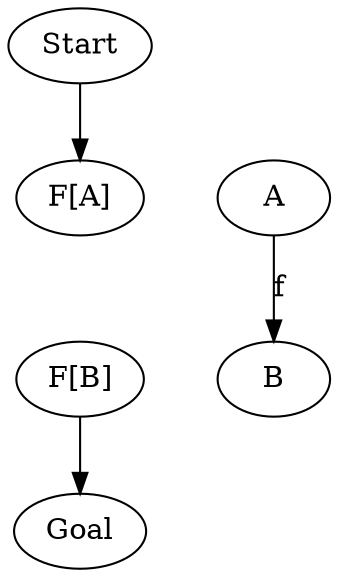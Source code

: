 digraph {
    Start[class="extremity"]
    Goal[class="extremity"]

    A
    B
    FA[label="F[A]" class="start,disabled"]
    FB[label="F[B]" class="goal,disabled"]

    FA -> FB[label="map(f)" style="invis"]
    A -> B[label="f"]

    {
        rank=same
        FA -> A[dir=back class="lift" style="invis"]
    }

    {
        rank=same
        FB -> B[dir=back class="lift" style="invis"]
    }

    Start -> FA[class="start,disabled"]
    FB -> Goal[class="goal,disabled"]
}
